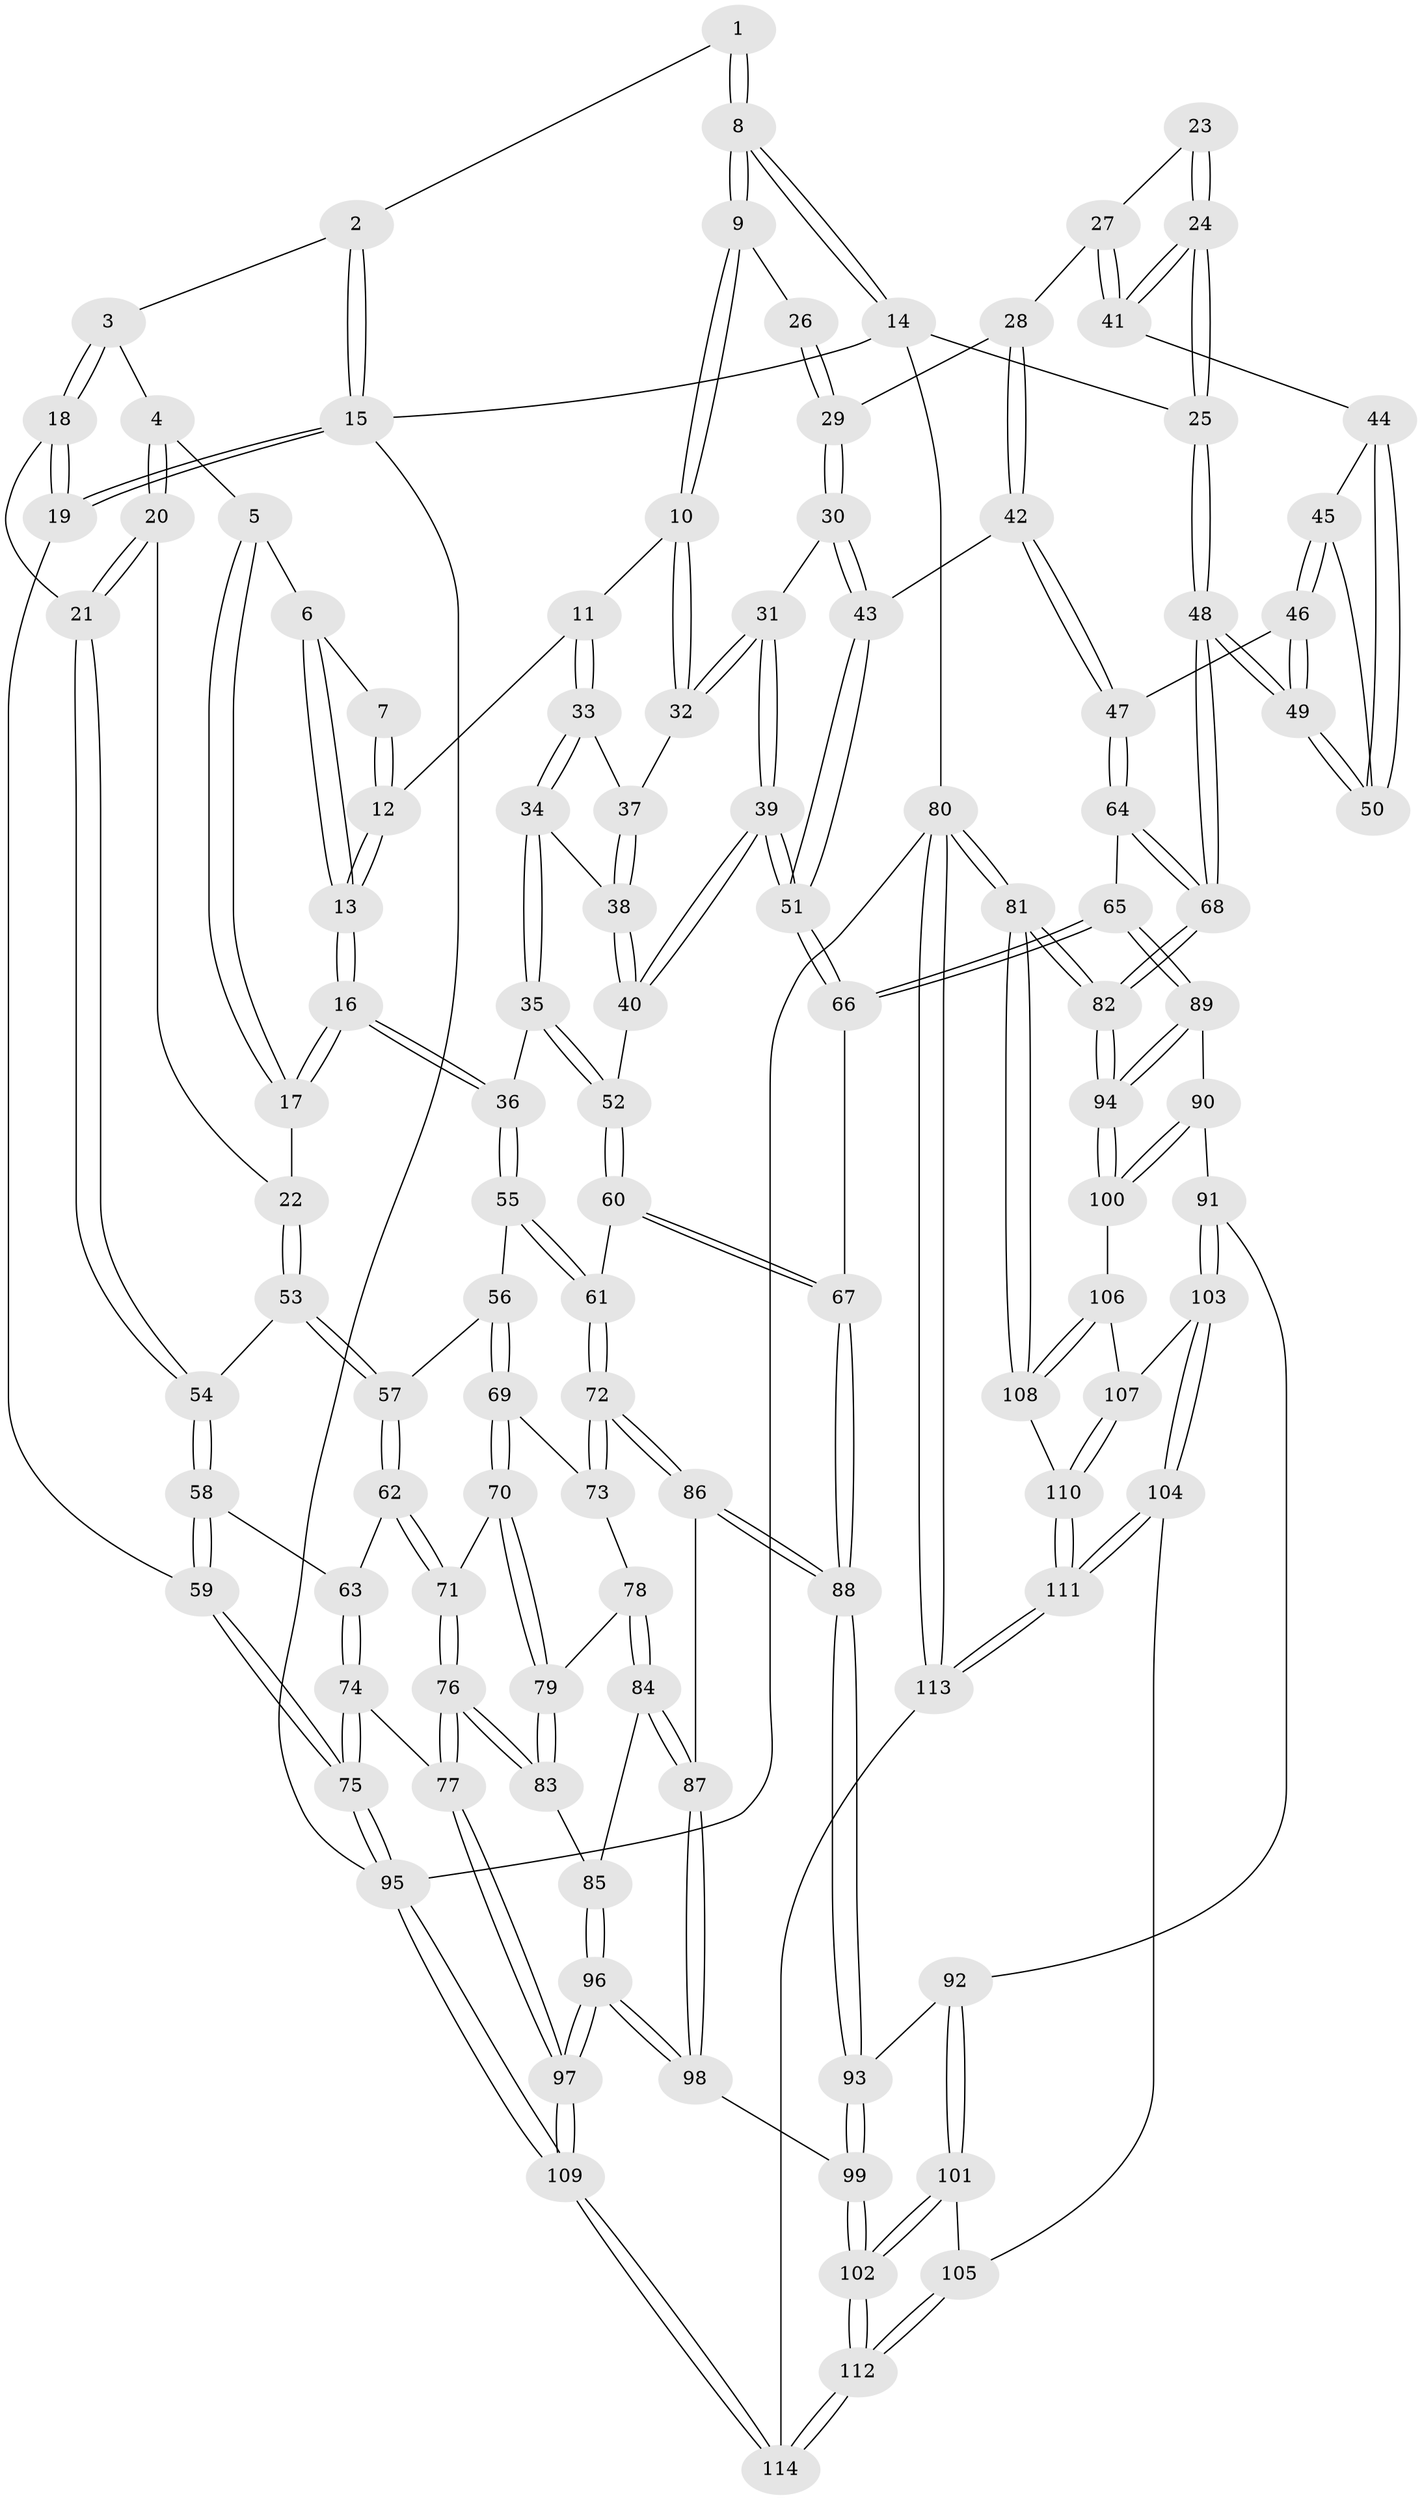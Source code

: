 // coarse degree distribution, {3: 0.2647058823529412, 4: 0.3235294117647059, 2: 0.08823529411764706, 8: 0.058823529411764705, 5: 0.14705882352941177, 6: 0.058823529411764705, 9: 0.029411764705882353, 7: 0.029411764705882353}
// Generated by graph-tools (version 1.1) at 2025/05/03/04/25 22:05:06]
// undirected, 114 vertices, 282 edges
graph export_dot {
graph [start="1"]
  node [color=gray90,style=filled];
  1 [pos="+0.4550401031728736+0"];
  2 [pos="+0+0"];
  3 [pos="+0.16526539151689765+0.07850598955232764"];
  4 [pos="+0.17596501004608564+0.09593325472630164"];
  5 [pos="+0.3386046868705371+0.10899727470195758"];
  6 [pos="+0.4007311863426162+0.029852378824091325"];
  7 [pos="+0.45258255682562354+0"];
  8 [pos="+0.766397090861837+0"];
  9 [pos="+0.7612523343780201+0"];
  10 [pos="+0.733984104416867+0.0010899495040172596"];
  11 [pos="+0.5874247847904205+0.18137861584832607"];
  12 [pos="+0.5210428279326842+0.14940800829322382"];
  13 [pos="+0.4459918577758238+0.1936262275517223"];
  14 [pos="+1+0"];
  15 [pos="+0+0"];
  16 [pos="+0.4114025240989868+0.29688625188431583"];
  17 [pos="+0.31518619358030675+0.2528996024731114"];
  18 [pos="+0+0.2767474912666068"];
  19 [pos="+0+0.26007636013693336"];
  20 [pos="+0.21002035604764735+0.23910860995864078"];
  21 [pos="+0.055935661906961635+0.29010995159702646"];
  22 [pos="+0.2449753250004568+0.2575318398394799"];
  23 [pos="+0.8570562366134277+0.11632333169645312"];
  24 [pos="+1+0.20947015050084636"];
  25 [pos="+1+0.1589460578419217"];
  26 [pos="+0.793946218353508+0"];
  27 [pos="+0.9067776693281459+0.24543824299742711"];
  28 [pos="+0.8863906955378009+0.25870616890845577"];
  29 [pos="+0.821524023603965+0.26410666323897636"];
  30 [pos="+0.785839792418875+0.2741933717757847"];
  31 [pos="+0.7594485850406097+0.2645501042653023"];
  32 [pos="+0.731176469206156+0.24197739863552817"];
  33 [pos="+0.5870192453774123+0.20646242620309338"];
  34 [pos="+0.5592476307344086+0.2735658824972433"];
  35 [pos="+0.4584227859927284+0.3362750514085112"];
  36 [pos="+0.44126731552040793+0.33496198582073844"];
  37 [pos="+0.7202701122204258+0.24623477749811826"];
  38 [pos="+0.6507280881802664+0.3099294242282867"];
  39 [pos="+0.6875660005236137+0.42444100537795193"];
  40 [pos="+0.6808546373222509+0.4198008833028856"];
  41 [pos="+0.9534731222069254+0.2500725522660929"];
  42 [pos="+0.8668544098121024+0.4189832211577547"];
  43 [pos="+0.8051540897634574+0.40027571423966646"];
  44 [pos="+0.9534335395402972+0.25204207227574965"];
  45 [pos="+0.9359593880092537+0.33895088826291786"];
  46 [pos="+0.9056978058870504+0.4312870480961445"];
  47 [pos="+0.8769738663097569+0.427859133777984"];
  48 [pos="+1+0.5586354947573687"];
  49 [pos="+1+0.46433913364671875"];
  50 [pos="+0.9730137293611782+0.3546946529087491"];
  51 [pos="+0.6944918337225037+0.4321000668309654"];
  52 [pos="+0.5435672903881339+0.4097873811093379"];
  53 [pos="+0.21691426805917055+0.41920174069953786"];
  54 [pos="+0.13203133945115222+0.4214616447262238"];
  55 [pos="+0.3721766389036782+0.4622167656315246"];
  56 [pos="+0.2997029860709945+0.47926358599374275"];
  57 [pos="+0.2523533636533214+0.4562729806759811"];
  58 [pos="+0.0951878507726974+0.4745301630635079"];
  59 [pos="+0+0.4832635636608806"];
  60 [pos="+0.5446413668268489+0.48170074847937894"];
  61 [pos="+0.44554249794583345+0.5772594003183456"];
  62 [pos="+0.15090819876662953+0.5489874857761525"];
  63 [pos="+0.127135656887486+0.5469408985394064"];
  64 [pos="+0.8334948698042652+0.5237731233702305"];
  65 [pos="+0.7780422881988808+0.593345406209773"];
  66 [pos="+0.6949272677986121+0.5516198029003734"];
  67 [pos="+0.6413651243194243+0.5787228606843584"];
  68 [pos="+1+0.629724486272548"];
  69 [pos="+0.2859464784709195+0.5230209683282818"];
  70 [pos="+0.2368088602266061+0.5931782957096046"];
  71 [pos="+0.21351848161420056+0.5963756518174217"];
  72 [pos="+0.4549590641246432+0.620458391283223"];
  73 [pos="+0.32168480335476085+0.5958395086237557"];
  74 [pos="+0.011399093294821545+0.7075312628072163"];
  75 [pos="+0+0.6920922199832178"];
  76 [pos="+0.1426387403751087+0.7074556035545864"];
  77 [pos="+0.09743539771347533+0.7466279516545201"];
  78 [pos="+0.30038995674917496+0.6354604922199688"];
  79 [pos="+0.2588618903061685+0.6224698407509268"];
  80 [pos="+1+1"];
  81 [pos="+1+0.7542564612435555"];
  82 [pos="+1+0.7399508677785838"];
  83 [pos="+0.2481708820972631+0.6761786534436006"];
  84 [pos="+0.3521643476164429+0.6976968242437325"];
  85 [pos="+0.31012726759589665+0.7258411059219115"];
  86 [pos="+0.4677119864590359+0.6526495385329647"];
  87 [pos="+0.41592746725446506+0.6885197812106348"];
  88 [pos="+0.548498902899798+0.6810101306222438"];
  89 [pos="+0.7844484781817073+0.6037157448181176"];
  90 [pos="+0.7545098063337775+0.7219690463183144"];
  91 [pos="+0.7168828675798924+0.7705841250688462"];
  92 [pos="+0.5688885394448541+0.7097392270732367"];
  93 [pos="+0.5546885519556374+0.6935911248616936"];
  94 [pos="+1+0.7317641116281931"];
  95 [pos="+0+1"];
  96 [pos="+0.22867236296884544+0.8534243148769133"];
  97 [pos="+0.1982002066411587+0.867670943045218"];
  98 [pos="+0.3947880543629152+0.8599142319660225"];
  99 [pos="+0.4367444917123394+0.8898149284171131"];
  100 [pos="+0.9433574640273974+0.7631626721935998"];
  101 [pos="+0.5746435972380716+0.8396809607796476"];
  102 [pos="+0.44258364802754346+0.8989321016421821"];
  103 [pos="+0.7243563248675587+0.7946436758487254"];
  104 [pos="+0.6674949087463348+0.8855532468697138"];
  105 [pos="+0.6186190957681645+0.8999383065267356"];
  106 [pos="+0.809618130074853+0.8212507056739863"];
  107 [pos="+0.7704577849484826+0.824460682442183"];
  108 [pos="+0.8815893297814082+0.9193588473845856"];
  109 [pos="+0.1221886352236217+1"];
  110 [pos="+0.8022539462941873+0.9860829169473188"];
  111 [pos="+0.7896909430144838+1"];
  112 [pos="+0.49897411079722176+1"];
  113 [pos="+0.7666328756109864+1"];
  114 [pos="+0.49790080495308686+1"];
  1 -- 2;
  1 -- 8;
  1 -- 8;
  2 -- 3;
  2 -- 15;
  2 -- 15;
  3 -- 4;
  3 -- 18;
  3 -- 18;
  4 -- 5;
  4 -- 20;
  4 -- 20;
  5 -- 6;
  5 -- 17;
  5 -- 17;
  6 -- 7;
  6 -- 13;
  6 -- 13;
  7 -- 12;
  7 -- 12;
  8 -- 9;
  8 -- 9;
  8 -- 14;
  8 -- 14;
  9 -- 10;
  9 -- 10;
  9 -- 26;
  10 -- 11;
  10 -- 32;
  10 -- 32;
  11 -- 12;
  11 -- 33;
  11 -- 33;
  12 -- 13;
  12 -- 13;
  13 -- 16;
  13 -- 16;
  14 -- 15;
  14 -- 25;
  14 -- 80;
  15 -- 19;
  15 -- 19;
  15 -- 95;
  16 -- 17;
  16 -- 17;
  16 -- 36;
  16 -- 36;
  17 -- 22;
  18 -- 19;
  18 -- 19;
  18 -- 21;
  19 -- 59;
  20 -- 21;
  20 -- 21;
  20 -- 22;
  21 -- 54;
  21 -- 54;
  22 -- 53;
  22 -- 53;
  23 -- 24;
  23 -- 24;
  23 -- 27;
  24 -- 25;
  24 -- 25;
  24 -- 41;
  24 -- 41;
  25 -- 48;
  25 -- 48;
  26 -- 29;
  26 -- 29;
  27 -- 28;
  27 -- 41;
  27 -- 41;
  28 -- 29;
  28 -- 42;
  28 -- 42;
  29 -- 30;
  29 -- 30;
  30 -- 31;
  30 -- 43;
  30 -- 43;
  31 -- 32;
  31 -- 32;
  31 -- 39;
  31 -- 39;
  32 -- 37;
  33 -- 34;
  33 -- 34;
  33 -- 37;
  34 -- 35;
  34 -- 35;
  34 -- 38;
  35 -- 36;
  35 -- 52;
  35 -- 52;
  36 -- 55;
  36 -- 55;
  37 -- 38;
  37 -- 38;
  38 -- 40;
  38 -- 40;
  39 -- 40;
  39 -- 40;
  39 -- 51;
  39 -- 51;
  40 -- 52;
  41 -- 44;
  42 -- 43;
  42 -- 47;
  42 -- 47;
  43 -- 51;
  43 -- 51;
  44 -- 45;
  44 -- 50;
  44 -- 50;
  45 -- 46;
  45 -- 46;
  45 -- 50;
  46 -- 47;
  46 -- 49;
  46 -- 49;
  47 -- 64;
  47 -- 64;
  48 -- 49;
  48 -- 49;
  48 -- 68;
  48 -- 68;
  49 -- 50;
  49 -- 50;
  51 -- 66;
  51 -- 66;
  52 -- 60;
  52 -- 60;
  53 -- 54;
  53 -- 57;
  53 -- 57;
  54 -- 58;
  54 -- 58;
  55 -- 56;
  55 -- 61;
  55 -- 61;
  56 -- 57;
  56 -- 69;
  56 -- 69;
  57 -- 62;
  57 -- 62;
  58 -- 59;
  58 -- 59;
  58 -- 63;
  59 -- 75;
  59 -- 75;
  60 -- 61;
  60 -- 67;
  60 -- 67;
  61 -- 72;
  61 -- 72;
  62 -- 63;
  62 -- 71;
  62 -- 71;
  63 -- 74;
  63 -- 74;
  64 -- 65;
  64 -- 68;
  64 -- 68;
  65 -- 66;
  65 -- 66;
  65 -- 89;
  65 -- 89;
  66 -- 67;
  67 -- 88;
  67 -- 88;
  68 -- 82;
  68 -- 82;
  69 -- 70;
  69 -- 70;
  69 -- 73;
  70 -- 71;
  70 -- 79;
  70 -- 79;
  71 -- 76;
  71 -- 76;
  72 -- 73;
  72 -- 73;
  72 -- 86;
  72 -- 86;
  73 -- 78;
  74 -- 75;
  74 -- 75;
  74 -- 77;
  75 -- 95;
  75 -- 95;
  76 -- 77;
  76 -- 77;
  76 -- 83;
  76 -- 83;
  77 -- 97;
  77 -- 97;
  78 -- 79;
  78 -- 84;
  78 -- 84;
  79 -- 83;
  79 -- 83;
  80 -- 81;
  80 -- 81;
  80 -- 113;
  80 -- 113;
  80 -- 95;
  81 -- 82;
  81 -- 82;
  81 -- 108;
  81 -- 108;
  82 -- 94;
  82 -- 94;
  83 -- 85;
  84 -- 85;
  84 -- 87;
  84 -- 87;
  85 -- 96;
  85 -- 96;
  86 -- 87;
  86 -- 88;
  86 -- 88;
  87 -- 98;
  87 -- 98;
  88 -- 93;
  88 -- 93;
  89 -- 90;
  89 -- 94;
  89 -- 94;
  90 -- 91;
  90 -- 100;
  90 -- 100;
  91 -- 92;
  91 -- 103;
  91 -- 103;
  92 -- 93;
  92 -- 101;
  92 -- 101;
  93 -- 99;
  93 -- 99;
  94 -- 100;
  94 -- 100;
  95 -- 109;
  95 -- 109;
  96 -- 97;
  96 -- 97;
  96 -- 98;
  96 -- 98;
  97 -- 109;
  97 -- 109;
  98 -- 99;
  99 -- 102;
  99 -- 102;
  100 -- 106;
  101 -- 102;
  101 -- 102;
  101 -- 105;
  102 -- 112;
  102 -- 112;
  103 -- 104;
  103 -- 104;
  103 -- 107;
  104 -- 105;
  104 -- 111;
  104 -- 111;
  105 -- 112;
  105 -- 112;
  106 -- 107;
  106 -- 108;
  106 -- 108;
  107 -- 110;
  107 -- 110;
  108 -- 110;
  109 -- 114;
  109 -- 114;
  110 -- 111;
  110 -- 111;
  111 -- 113;
  111 -- 113;
  112 -- 114;
  112 -- 114;
  113 -- 114;
}
